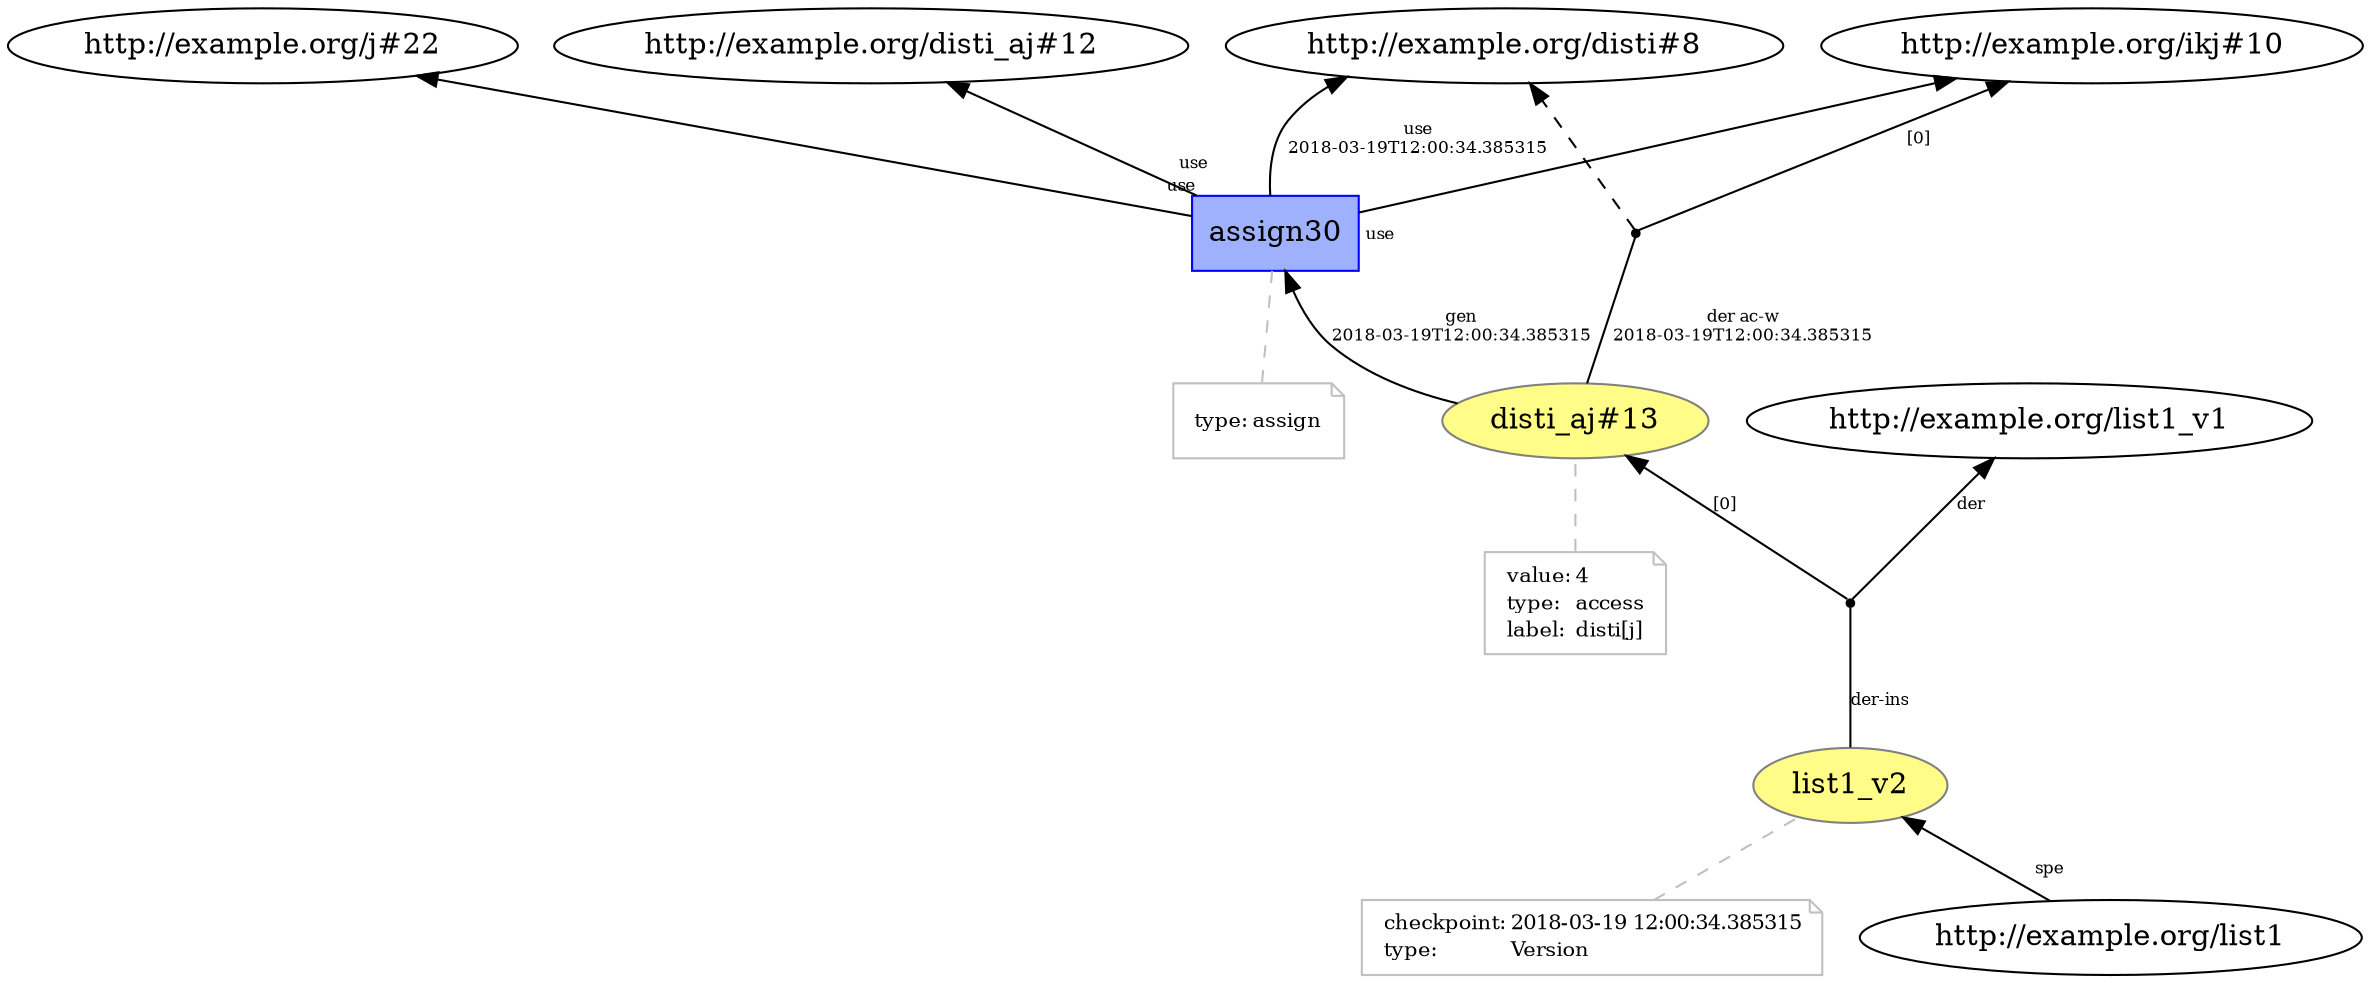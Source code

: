 digraph "PROV" { size="16,12"; rankdir="BT";
"http://example.org/disti_aj#13" [fillcolor="#FFFC87",color="#808080",style="filled",label="disti_aj#13",URL="http://example.org/disti_aj#13"]
"-attrs0" [color="gray",shape="note",fontsize="10",fontcolor="black",label=<<TABLE cellpadding="0" border="0">
	<TR>
	    <TD align="left">value:</TD>
	    <TD align="left">4</TD>
	</TR>
	<TR>
	    <TD align="left">type:</TD>
	    <TD align="left">access</TD>
	</TR>
	<TR>
	    <TD align="left">label:</TD>
	    <TD align="left">disti[j]</TD>
	</TR>
</TABLE>>]
"-attrs0" -> "http://example.org/disti_aj#13" [color="gray",style="dashed",arrowhead="none"]
"http://example.org/list1_v2" [fillcolor="#FFFC87",color="#808080",style="filled",label="list1_v2",URL="http://example.org/list1_v2"]
"-attrs1" [color="gray",shape="note",fontsize="10",fontcolor="black",label=<<TABLE cellpadding="0" border="0">
	<TR>
	    <TD align="left">checkpoint:</TD>
	    <TD align="left">2018-03-19 12:00:34.385315</TD>
	</TR>
	<TR>
	    <TD align="left">type:</TD>
	    <TD align="left">Version</TD>
	</TR>
</TABLE>>]
"-attrs1" -> "http://example.org/list1_v2" [color="gray",style="dashed",arrowhead="none"]
"bn0" [shape="point",label=""]
"http://example.org/list1_v2" -> "bn0" [fontsize="8",distance="1.5",angle="60.0",rotation="20",label="der-ins",arrowhead="none"]
"bn0" -> "http://example.org/list1_v1" [fontsize="8",distance="1.5",angle="60.0",rotation="20",label="der"]
"bn0" -> "http://example.org/disti_aj#13" [fontsize="8",distance="1.5",angle="60.0",rotation="20",label="[0]"]
"http://example.org/list1" -> "http://example.org/list1_v2" [labelfontsize="8",labeldistance="1.5",labelangle="60.0",rotation="20",taillabel="spe"]
"http://example.org/assign30" [fillcolor="#9FB1FC",color="#0000FF",shape="polygon",sides="4",style="filled",label="assign30",URL="http://example.org/assign30"]
"-attrs2" [color="gray",shape="note",fontsize="10",fontcolor="black",label=<<TABLE cellpadding="0" border="0">
	<TR>
	    <TD align="left">type:</TD>
	    <TD align="left">assign</TD>
	</TR>
</TABLE>>]
"-attrs2" -> "http://example.org/assign30" [color="gray",style="dashed",arrowhead="none"]
"bn1" [shape="point",label=""]
"http://example.org/disti_aj#13" -> "bn1" [fontsize="8",distance="1.5",angle="60.0",rotation="20",label="der ac-w
2018-03-19T12:00:34.385315",arrowhead="none"]
"bn1" -> "http://example.org/disti#8" [style="dashed"]
"bn1" -> "http://example.org/ikj#10" [fontsize="8",distance="1.5",angle="60.0",rotation="20",label="[0]"]
"http://example.org/assign30" -> "http://example.org/disti#8" [fontsize="8",distance="1.5",angle="60.0",rotation="20",label="use
2018-03-19T12:00:34.385315"]
"http://example.org/assign30" -> "http://example.org/j#22" [labelfontsize="8",labeldistance="1.5",labelangle="60.0",rotation="20",taillabel="use"]
"http://example.org/assign30" -> "http://example.org/disti_aj#12" [labelfontsize="8",labeldistance="1.5",labelangle="60.0",rotation="20",taillabel="use"]
"http://example.org/assign30" -> "http://example.org/ikj#10" [labelfontsize="8",labeldistance="1.5",labelangle="60.0",rotation="20",taillabel="use"]
"http://example.org/disti_aj#13" -> "http://example.org/assign30" [fontsize="8",distance="1.5",angle="60.0",rotation="20",label="gen
2018-03-19T12:00:34.385315"]
}